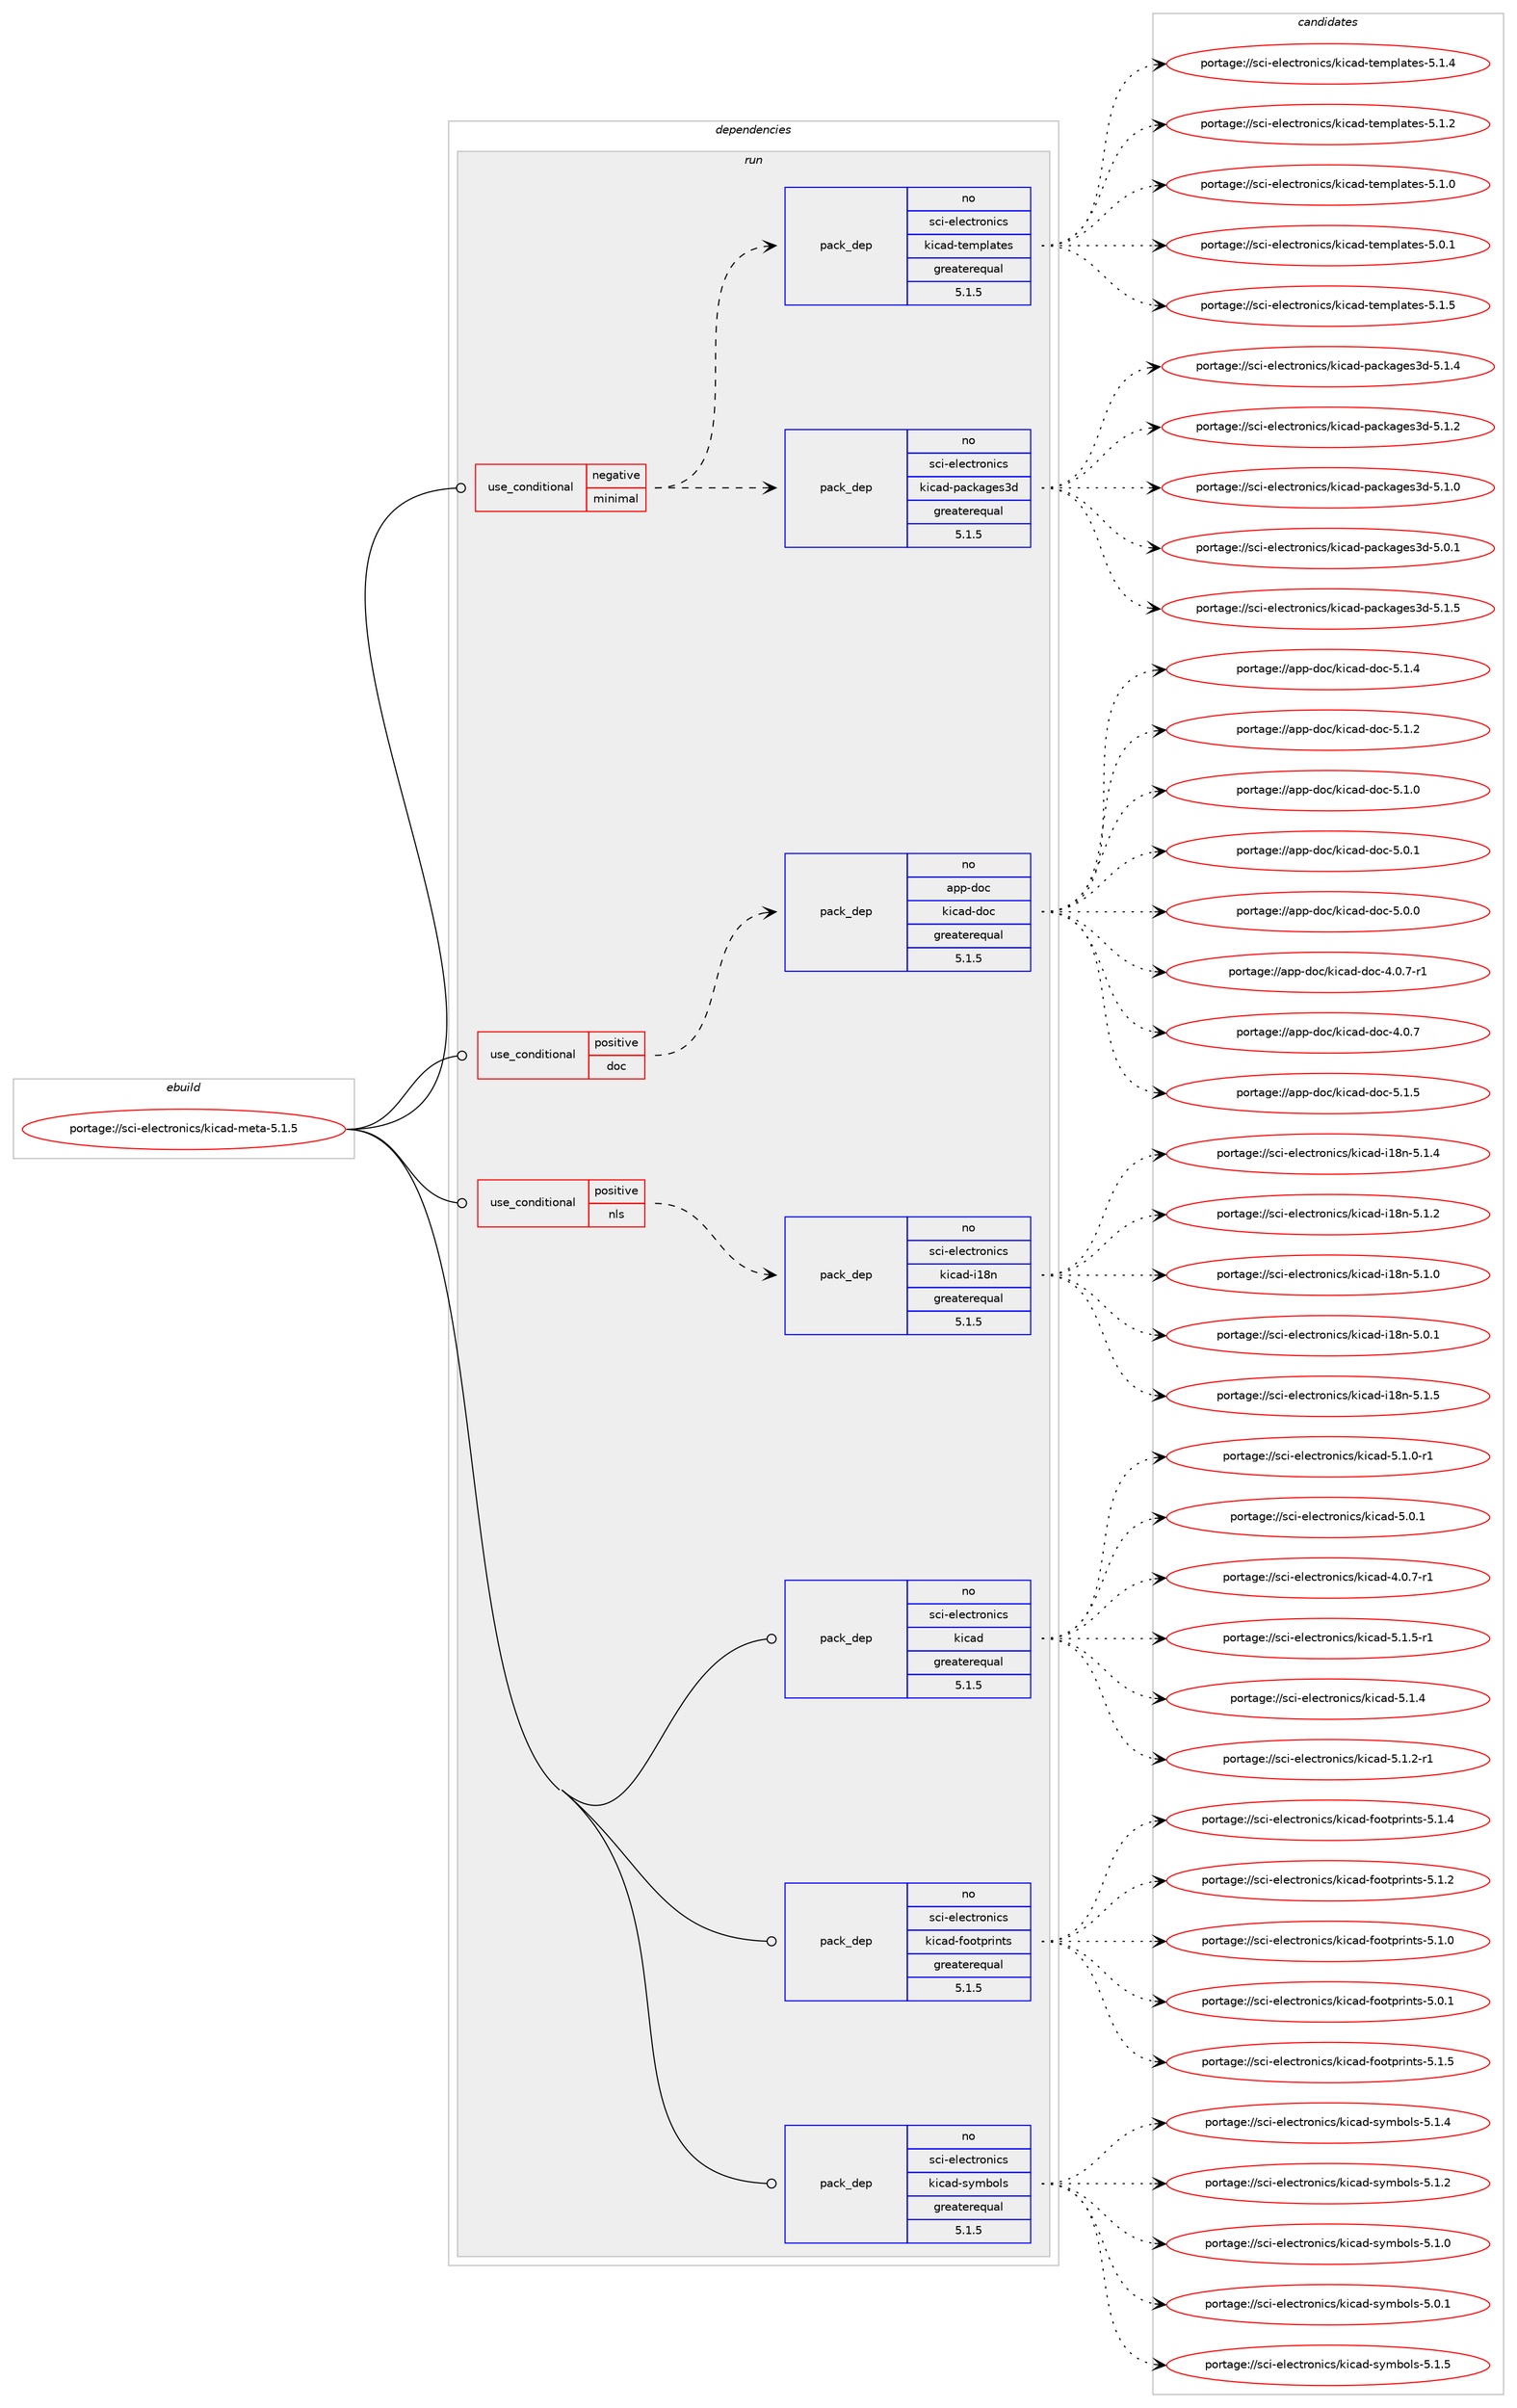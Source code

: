 digraph prolog {

# *************
# Graph options
# *************

newrank=true;
concentrate=true;
compound=true;
graph [rankdir=LR,fontname=Helvetica,fontsize=10,ranksep=1.5];#, ranksep=2.5, nodesep=0.2];
edge  [arrowhead=vee];
node  [fontname=Helvetica,fontsize=10];

# **********
# The ebuild
# **********

subgraph cluster_leftcol {
color=gray;
rank=same;
label=<<i>ebuild</i>>;
id [label="portage://sci-electronics/kicad-meta-5.1.5", color=red, width=4, href="../sci-electronics/kicad-meta-5.1.5.svg"];
}

# ****************
# The dependencies
# ****************

subgraph cluster_midcol {
color=gray;
label=<<i>dependencies</i>>;
subgraph cluster_compile {
fillcolor="#eeeeee";
style=filled;
label=<<i>compile</i>>;
}
subgraph cluster_compileandrun {
fillcolor="#eeeeee";
style=filled;
label=<<i>compile and run</i>>;
}
subgraph cluster_run {
fillcolor="#eeeeee";
style=filled;
label=<<i>run</i>>;
subgraph cond11133 {
dependency53879 [label=<<TABLE BORDER="0" CELLBORDER="1" CELLSPACING="0" CELLPADDING="4"><TR><TD ROWSPAN="3" CELLPADDING="10">use_conditional</TD></TR><TR><TD>negative</TD></TR><TR><TD>minimal</TD></TR></TABLE>>, shape=none, color=red];
subgraph pack41610 {
dependency53880 [label=<<TABLE BORDER="0" CELLBORDER="1" CELLSPACING="0" CELLPADDING="4" WIDTH="220"><TR><TD ROWSPAN="6" CELLPADDING="30">pack_dep</TD></TR><TR><TD WIDTH="110">no</TD></TR><TR><TD>sci-electronics</TD></TR><TR><TD>kicad-packages3d</TD></TR><TR><TD>greaterequal</TD></TR><TR><TD>5.1.5</TD></TR></TABLE>>, shape=none, color=blue];
}
dependency53879:e -> dependency53880:w [weight=20,style="dashed",arrowhead="vee"];
subgraph pack41611 {
dependency53881 [label=<<TABLE BORDER="0" CELLBORDER="1" CELLSPACING="0" CELLPADDING="4" WIDTH="220"><TR><TD ROWSPAN="6" CELLPADDING="30">pack_dep</TD></TR><TR><TD WIDTH="110">no</TD></TR><TR><TD>sci-electronics</TD></TR><TR><TD>kicad-templates</TD></TR><TR><TD>greaterequal</TD></TR><TR><TD>5.1.5</TD></TR></TABLE>>, shape=none, color=blue];
}
dependency53879:e -> dependency53881:w [weight=20,style="dashed",arrowhead="vee"];
}
id:e -> dependency53879:w [weight=20,style="solid",arrowhead="odot"];
subgraph cond11134 {
dependency53882 [label=<<TABLE BORDER="0" CELLBORDER="1" CELLSPACING="0" CELLPADDING="4"><TR><TD ROWSPAN="3" CELLPADDING="10">use_conditional</TD></TR><TR><TD>positive</TD></TR><TR><TD>doc</TD></TR></TABLE>>, shape=none, color=red];
subgraph pack41612 {
dependency53883 [label=<<TABLE BORDER="0" CELLBORDER="1" CELLSPACING="0" CELLPADDING="4" WIDTH="220"><TR><TD ROWSPAN="6" CELLPADDING="30">pack_dep</TD></TR><TR><TD WIDTH="110">no</TD></TR><TR><TD>app-doc</TD></TR><TR><TD>kicad-doc</TD></TR><TR><TD>greaterequal</TD></TR><TR><TD>5.1.5</TD></TR></TABLE>>, shape=none, color=blue];
}
dependency53882:e -> dependency53883:w [weight=20,style="dashed",arrowhead="vee"];
}
id:e -> dependency53882:w [weight=20,style="solid",arrowhead="odot"];
subgraph cond11135 {
dependency53884 [label=<<TABLE BORDER="0" CELLBORDER="1" CELLSPACING="0" CELLPADDING="4"><TR><TD ROWSPAN="3" CELLPADDING="10">use_conditional</TD></TR><TR><TD>positive</TD></TR><TR><TD>nls</TD></TR></TABLE>>, shape=none, color=red];
subgraph pack41613 {
dependency53885 [label=<<TABLE BORDER="0" CELLBORDER="1" CELLSPACING="0" CELLPADDING="4" WIDTH="220"><TR><TD ROWSPAN="6" CELLPADDING="30">pack_dep</TD></TR><TR><TD WIDTH="110">no</TD></TR><TR><TD>sci-electronics</TD></TR><TR><TD>kicad-i18n</TD></TR><TR><TD>greaterequal</TD></TR><TR><TD>5.1.5</TD></TR></TABLE>>, shape=none, color=blue];
}
dependency53884:e -> dependency53885:w [weight=20,style="dashed",arrowhead="vee"];
}
id:e -> dependency53884:w [weight=20,style="solid",arrowhead="odot"];
subgraph pack41614 {
dependency53886 [label=<<TABLE BORDER="0" CELLBORDER="1" CELLSPACING="0" CELLPADDING="4" WIDTH="220"><TR><TD ROWSPAN="6" CELLPADDING="30">pack_dep</TD></TR><TR><TD WIDTH="110">no</TD></TR><TR><TD>sci-electronics</TD></TR><TR><TD>kicad</TD></TR><TR><TD>greaterequal</TD></TR><TR><TD>5.1.5</TD></TR></TABLE>>, shape=none, color=blue];
}
id:e -> dependency53886:w [weight=20,style="solid",arrowhead="odot"];
subgraph pack41615 {
dependency53887 [label=<<TABLE BORDER="0" CELLBORDER="1" CELLSPACING="0" CELLPADDING="4" WIDTH="220"><TR><TD ROWSPAN="6" CELLPADDING="30">pack_dep</TD></TR><TR><TD WIDTH="110">no</TD></TR><TR><TD>sci-electronics</TD></TR><TR><TD>kicad-footprints</TD></TR><TR><TD>greaterequal</TD></TR><TR><TD>5.1.5</TD></TR></TABLE>>, shape=none, color=blue];
}
id:e -> dependency53887:w [weight=20,style="solid",arrowhead="odot"];
subgraph pack41616 {
dependency53888 [label=<<TABLE BORDER="0" CELLBORDER="1" CELLSPACING="0" CELLPADDING="4" WIDTH="220"><TR><TD ROWSPAN="6" CELLPADDING="30">pack_dep</TD></TR><TR><TD WIDTH="110">no</TD></TR><TR><TD>sci-electronics</TD></TR><TR><TD>kicad-symbols</TD></TR><TR><TD>greaterequal</TD></TR><TR><TD>5.1.5</TD></TR></TABLE>>, shape=none, color=blue];
}
id:e -> dependency53888:w [weight=20,style="solid",arrowhead="odot"];
}
}

# **************
# The candidates
# **************

subgraph cluster_choices {
rank=same;
color=gray;
label=<<i>candidates</i>>;

subgraph choice41610 {
color=black;
nodesep=1;
choice115991054510110810199116114111110105991154710710599971004511297991079710310111551100455346494653 [label="portage://sci-electronics/kicad-packages3d-5.1.5", color=red, width=4,href="../sci-electronics/kicad-packages3d-5.1.5.svg"];
choice115991054510110810199116114111110105991154710710599971004511297991079710310111551100455346494652 [label="portage://sci-electronics/kicad-packages3d-5.1.4", color=red, width=4,href="../sci-electronics/kicad-packages3d-5.1.4.svg"];
choice115991054510110810199116114111110105991154710710599971004511297991079710310111551100455346494650 [label="portage://sci-electronics/kicad-packages3d-5.1.2", color=red, width=4,href="../sci-electronics/kicad-packages3d-5.1.2.svg"];
choice115991054510110810199116114111110105991154710710599971004511297991079710310111551100455346494648 [label="portage://sci-electronics/kicad-packages3d-5.1.0", color=red, width=4,href="../sci-electronics/kicad-packages3d-5.1.0.svg"];
choice115991054510110810199116114111110105991154710710599971004511297991079710310111551100455346484649 [label="portage://sci-electronics/kicad-packages3d-5.0.1", color=red, width=4,href="../sci-electronics/kicad-packages3d-5.0.1.svg"];
dependency53880:e -> choice115991054510110810199116114111110105991154710710599971004511297991079710310111551100455346494653:w [style=dotted,weight="100"];
dependency53880:e -> choice115991054510110810199116114111110105991154710710599971004511297991079710310111551100455346494652:w [style=dotted,weight="100"];
dependency53880:e -> choice115991054510110810199116114111110105991154710710599971004511297991079710310111551100455346494650:w [style=dotted,weight="100"];
dependency53880:e -> choice115991054510110810199116114111110105991154710710599971004511297991079710310111551100455346494648:w [style=dotted,weight="100"];
dependency53880:e -> choice115991054510110810199116114111110105991154710710599971004511297991079710310111551100455346484649:w [style=dotted,weight="100"];
}
subgraph choice41611 {
color=black;
nodesep=1;
choice115991054510110810199116114111110105991154710710599971004511610110911210897116101115455346494653 [label="portage://sci-electronics/kicad-templates-5.1.5", color=red, width=4,href="../sci-electronics/kicad-templates-5.1.5.svg"];
choice115991054510110810199116114111110105991154710710599971004511610110911210897116101115455346494652 [label="portage://sci-electronics/kicad-templates-5.1.4", color=red, width=4,href="../sci-electronics/kicad-templates-5.1.4.svg"];
choice115991054510110810199116114111110105991154710710599971004511610110911210897116101115455346494650 [label="portage://sci-electronics/kicad-templates-5.1.2", color=red, width=4,href="../sci-electronics/kicad-templates-5.1.2.svg"];
choice115991054510110810199116114111110105991154710710599971004511610110911210897116101115455346494648 [label="portage://sci-electronics/kicad-templates-5.1.0", color=red, width=4,href="../sci-electronics/kicad-templates-5.1.0.svg"];
choice115991054510110810199116114111110105991154710710599971004511610110911210897116101115455346484649 [label="portage://sci-electronics/kicad-templates-5.0.1", color=red, width=4,href="../sci-electronics/kicad-templates-5.0.1.svg"];
dependency53881:e -> choice115991054510110810199116114111110105991154710710599971004511610110911210897116101115455346494653:w [style=dotted,weight="100"];
dependency53881:e -> choice115991054510110810199116114111110105991154710710599971004511610110911210897116101115455346494652:w [style=dotted,weight="100"];
dependency53881:e -> choice115991054510110810199116114111110105991154710710599971004511610110911210897116101115455346494650:w [style=dotted,weight="100"];
dependency53881:e -> choice115991054510110810199116114111110105991154710710599971004511610110911210897116101115455346494648:w [style=dotted,weight="100"];
dependency53881:e -> choice115991054510110810199116114111110105991154710710599971004511610110911210897116101115455346484649:w [style=dotted,weight="100"];
}
subgraph choice41612 {
color=black;
nodesep=1;
choice9711211245100111994710710599971004510011199455346494653 [label="portage://app-doc/kicad-doc-5.1.5", color=red, width=4,href="../app-doc/kicad-doc-5.1.5.svg"];
choice9711211245100111994710710599971004510011199455346494652 [label="portage://app-doc/kicad-doc-5.1.4", color=red, width=4,href="../app-doc/kicad-doc-5.1.4.svg"];
choice9711211245100111994710710599971004510011199455346494650 [label="portage://app-doc/kicad-doc-5.1.2", color=red, width=4,href="../app-doc/kicad-doc-5.1.2.svg"];
choice9711211245100111994710710599971004510011199455346494648 [label="portage://app-doc/kicad-doc-5.1.0", color=red, width=4,href="../app-doc/kicad-doc-5.1.0.svg"];
choice9711211245100111994710710599971004510011199455346484649 [label="portage://app-doc/kicad-doc-5.0.1", color=red, width=4,href="../app-doc/kicad-doc-5.0.1.svg"];
choice9711211245100111994710710599971004510011199455346484648 [label="portage://app-doc/kicad-doc-5.0.0", color=red, width=4,href="../app-doc/kicad-doc-5.0.0.svg"];
choice97112112451001119947107105999710045100111994552464846554511449 [label="portage://app-doc/kicad-doc-4.0.7-r1", color=red, width=4,href="../app-doc/kicad-doc-4.0.7-r1.svg"];
choice9711211245100111994710710599971004510011199455246484655 [label="portage://app-doc/kicad-doc-4.0.7", color=red, width=4,href="../app-doc/kicad-doc-4.0.7.svg"];
dependency53883:e -> choice9711211245100111994710710599971004510011199455346494653:w [style=dotted,weight="100"];
dependency53883:e -> choice9711211245100111994710710599971004510011199455346494652:w [style=dotted,weight="100"];
dependency53883:e -> choice9711211245100111994710710599971004510011199455346494650:w [style=dotted,weight="100"];
dependency53883:e -> choice9711211245100111994710710599971004510011199455346494648:w [style=dotted,weight="100"];
dependency53883:e -> choice9711211245100111994710710599971004510011199455346484649:w [style=dotted,weight="100"];
dependency53883:e -> choice9711211245100111994710710599971004510011199455346484648:w [style=dotted,weight="100"];
dependency53883:e -> choice97112112451001119947107105999710045100111994552464846554511449:w [style=dotted,weight="100"];
dependency53883:e -> choice9711211245100111994710710599971004510011199455246484655:w [style=dotted,weight="100"];
}
subgraph choice41613 {
color=black;
nodesep=1;
choice11599105451011081019911611411111010599115471071059997100451054956110455346494653 [label="portage://sci-electronics/kicad-i18n-5.1.5", color=red, width=4,href="../sci-electronics/kicad-i18n-5.1.5.svg"];
choice11599105451011081019911611411111010599115471071059997100451054956110455346494652 [label="portage://sci-electronics/kicad-i18n-5.1.4", color=red, width=4,href="../sci-electronics/kicad-i18n-5.1.4.svg"];
choice11599105451011081019911611411111010599115471071059997100451054956110455346494650 [label="portage://sci-electronics/kicad-i18n-5.1.2", color=red, width=4,href="../sci-electronics/kicad-i18n-5.1.2.svg"];
choice11599105451011081019911611411111010599115471071059997100451054956110455346494648 [label="portage://sci-electronics/kicad-i18n-5.1.0", color=red, width=4,href="../sci-electronics/kicad-i18n-5.1.0.svg"];
choice11599105451011081019911611411111010599115471071059997100451054956110455346484649 [label="portage://sci-electronics/kicad-i18n-5.0.1", color=red, width=4,href="../sci-electronics/kicad-i18n-5.0.1.svg"];
dependency53885:e -> choice11599105451011081019911611411111010599115471071059997100451054956110455346494653:w [style=dotted,weight="100"];
dependency53885:e -> choice11599105451011081019911611411111010599115471071059997100451054956110455346494652:w [style=dotted,weight="100"];
dependency53885:e -> choice11599105451011081019911611411111010599115471071059997100451054956110455346494650:w [style=dotted,weight="100"];
dependency53885:e -> choice11599105451011081019911611411111010599115471071059997100451054956110455346494648:w [style=dotted,weight="100"];
dependency53885:e -> choice11599105451011081019911611411111010599115471071059997100451054956110455346484649:w [style=dotted,weight="100"];
}
subgraph choice41614 {
color=black;
nodesep=1;
choice115991054510110810199116114111110105991154710710599971004553464946534511449 [label="portage://sci-electronics/kicad-5.1.5-r1", color=red, width=4,href="../sci-electronics/kicad-5.1.5-r1.svg"];
choice11599105451011081019911611411111010599115471071059997100455346494652 [label="portage://sci-electronics/kicad-5.1.4", color=red, width=4,href="../sci-electronics/kicad-5.1.4.svg"];
choice115991054510110810199116114111110105991154710710599971004553464946504511449 [label="portage://sci-electronics/kicad-5.1.2-r1", color=red, width=4,href="../sci-electronics/kicad-5.1.2-r1.svg"];
choice115991054510110810199116114111110105991154710710599971004553464946484511449 [label="portage://sci-electronics/kicad-5.1.0-r1", color=red, width=4,href="../sci-electronics/kicad-5.1.0-r1.svg"];
choice11599105451011081019911611411111010599115471071059997100455346484649 [label="portage://sci-electronics/kicad-5.0.1", color=red, width=4,href="../sci-electronics/kicad-5.0.1.svg"];
choice115991054510110810199116114111110105991154710710599971004552464846554511449 [label="portage://sci-electronics/kicad-4.0.7-r1", color=red, width=4,href="../sci-electronics/kicad-4.0.7-r1.svg"];
dependency53886:e -> choice115991054510110810199116114111110105991154710710599971004553464946534511449:w [style=dotted,weight="100"];
dependency53886:e -> choice11599105451011081019911611411111010599115471071059997100455346494652:w [style=dotted,weight="100"];
dependency53886:e -> choice115991054510110810199116114111110105991154710710599971004553464946504511449:w [style=dotted,weight="100"];
dependency53886:e -> choice115991054510110810199116114111110105991154710710599971004553464946484511449:w [style=dotted,weight="100"];
dependency53886:e -> choice11599105451011081019911611411111010599115471071059997100455346484649:w [style=dotted,weight="100"];
dependency53886:e -> choice115991054510110810199116114111110105991154710710599971004552464846554511449:w [style=dotted,weight="100"];
}
subgraph choice41615 {
color=black;
nodesep=1;
choice1159910545101108101991161141111101059911547107105999710045102111111116112114105110116115455346494653 [label="portage://sci-electronics/kicad-footprints-5.1.5", color=red, width=4,href="../sci-electronics/kicad-footprints-5.1.5.svg"];
choice1159910545101108101991161141111101059911547107105999710045102111111116112114105110116115455346494652 [label="portage://sci-electronics/kicad-footprints-5.1.4", color=red, width=4,href="../sci-electronics/kicad-footprints-5.1.4.svg"];
choice1159910545101108101991161141111101059911547107105999710045102111111116112114105110116115455346494650 [label="portage://sci-electronics/kicad-footprints-5.1.2", color=red, width=4,href="../sci-electronics/kicad-footprints-5.1.2.svg"];
choice1159910545101108101991161141111101059911547107105999710045102111111116112114105110116115455346494648 [label="portage://sci-electronics/kicad-footprints-5.1.0", color=red, width=4,href="../sci-electronics/kicad-footprints-5.1.0.svg"];
choice1159910545101108101991161141111101059911547107105999710045102111111116112114105110116115455346484649 [label="portage://sci-electronics/kicad-footprints-5.0.1", color=red, width=4,href="../sci-electronics/kicad-footprints-5.0.1.svg"];
dependency53887:e -> choice1159910545101108101991161141111101059911547107105999710045102111111116112114105110116115455346494653:w [style=dotted,weight="100"];
dependency53887:e -> choice1159910545101108101991161141111101059911547107105999710045102111111116112114105110116115455346494652:w [style=dotted,weight="100"];
dependency53887:e -> choice1159910545101108101991161141111101059911547107105999710045102111111116112114105110116115455346494650:w [style=dotted,weight="100"];
dependency53887:e -> choice1159910545101108101991161141111101059911547107105999710045102111111116112114105110116115455346494648:w [style=dotted,weight="100"];
dependency53887:e -> choice1159910545101108101991161141111101059911547107105999710045102111111116112114105110116115455346484649:w [style=dotted,weight="100"];
}
subgraph choice41616 {
color=black;
nodesep=1;
choice115991054510110810199116114111110105991154710710599971004511512110998111108115455346494653 [label="portage://sci-electronics/kicad-symbols-5.1.5", color=red, width=4,href="../sci-electronics/kicad-symbols-5.1.5.svg"];
choice115991054510110810199116114111110105991154710710599971004511512110998111108115455346494652 [label="portage://sci-electronics/kicad-symbols-5.1.4", color=red, width=4,href="../sci-electronics/kicad-symbols-5.1.4.svg"];
choice115991054510110810199116114111110105991154710710599971004511512110998111108115455346494650 [label="portage://sci-electronics/kicad-symbols-5.1.2", color=red, width=4,href="../sci-electronics/kicad-symbols-5.1.2.svg"];
choice115991054510110810199116114111110105991154710710599971004511512110998111108115455346494648 [label="portage://sci-electronics/kicad-symbols-5.1.0", color=red, width=4,href="../sci-electronics/kicad-symbols-5.1.0.svg"];
choice115991054510110810199116114111110105991154710710599971004511512110998111108115455346484649 [label="portage://sci-electronics/kicad-symbols-5.0.1", color=red, width=4,href="../sci-electronics/kicad-symbols-5.0.1.svg"];
dependency53888:e -> choice115991054510110810199116114111110105991154710710599971004511512110998111108115455346494653:w [style=dotted,weight="100"];
dependency53888:e -> choice115991054510110810199116114111110105991154710710599971004511512110998111108115455346494652:w [style=dotted,weight="100"];
dependency53888:e -> choice115991054510110810199116114111110105991154710710599971004511512110998111108115455346494650:w [style=dotted,weight="100"];
dependency53888:e -> choice115991054510110810199116114111110105991154710710599971004511512110998111108115455346494648:w [style=dotted,weight="100"];
dependency53888:e -> choice115991054510110810199116114111110105991154710710599971004511512110998111108115455346484649:w [style=dotted,weight="100"];
}
}

}
